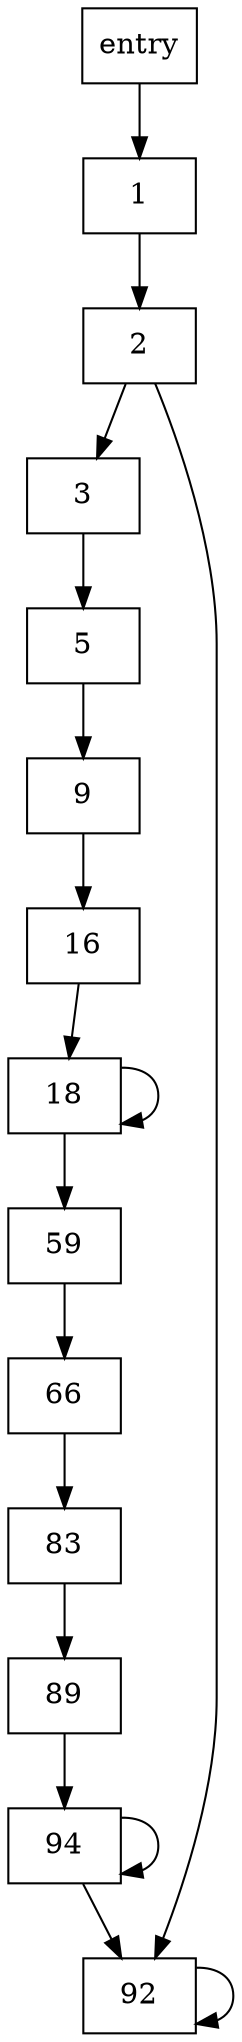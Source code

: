 digraph "Control Flow Graph" {
  node [shape=box];
  
  entry -> 1;
  1 -> 2;
  2 -> 3;
  2 -> 92;
  3 -> 5;
  5 -> 9;
  9 -> 16;
  16 -> 18;
  18 -> 18;
  18 -> 59;
  59 -> 66;
  66 -> 83;
  83 -> 89;
  89 -> 94;
  94 -> 94;
  94 -> 92;
  92 -> 92;

 node [shape=circle];
 entry;
  
}

